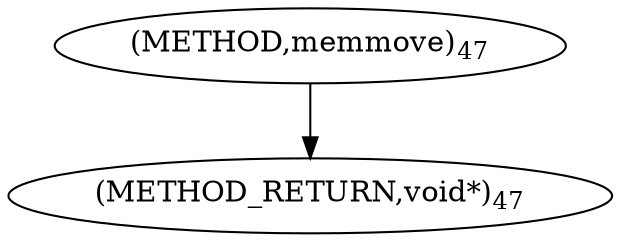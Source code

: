 digraph "memmove" {  
"98747" [label = <(METHOD,memmove)<SUB>47</SUB>> ]
"98751" [label = <(METHOD_RETURN,void*)<SUB>47</SUB>> ]
  "98747" -> "98751" 
}

